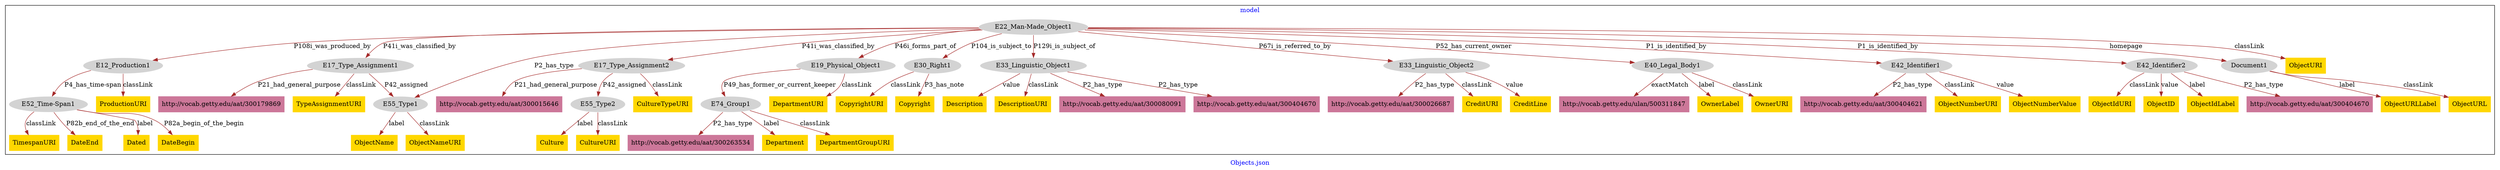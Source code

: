 digraph n0 {
fontcolor="blue"
remincross="true"
label="Objects.json"
subgraph cluster {
label="model"
n2[style="filled",color="white",fillcolor="lightgray",label="E12_Production1"];
n3[style="filled",color="white",fillcolor="lightgray",label="E52_Time-Span1"];
n4[style="filled",color="white",fillcolor="lightgray",label="E17_Type_Assignment1"];
n5[style="filled",color="white",fillcolor="lightgray",label="E55_Type1"];
n6[style="filled",color="white",fillcolor="lightgray",label="E17_Type_Assignment2"];
n7[style="filled",color="white",fillcolor="lightgray",label="E55_Type2"];
n8[style="filled",color="white",fillcolor="lightgray",label="E19_Physical_Object1"];
n9[style="filled",color="white",fillcolor="lightgray",label="E74_Group1"];
n10[style="filled",color="white",fillcolor="lightgray",label="E22_Man-Made_Object1"];
n11[style="filled",color="white",fillcolor="lightgray",label="E30_Right1"];
n12[style="filled",color="white",fillcolor="lightgray",label="E33_Linguistic_Object1"];
n13[style="filled",color="white",fillcolor="lightgray",label="E33_Linguistic_Object2"];
n14[style="filled",color="white",fillcolor="lightgray",label="E40_Legal_Body1"];
n15[style="filled",color="white",fillcolor="lightgray",label="E42_Identifier1"];
n16[style="filled",color="white",fillcolor="lightgray",label="E42_Identifier2"];
n17[style="filled",color="white",fillcolor="lightgray",label="Document1"];
n18[shape="plaintext",style="filled",fillcolor="gold",label="ObjectURLLabel"];
n19[shape="plaintext",style="filled",fillcolor="gold",label="Department"];
n20[shape="plaintext",style="filled",fillcolor="gold",label="ObjectNameURI"];
n21[shape="plaintext",style="filled",fillcolor="gold",label="DateEnd"];
n22[shape="plaintext",style="filled",fillcolor="gold",label="Description"];
n23[shape="plaintext",style="filled",fillcolor="gold",label="Dated"];
n24[shape="plaintext",style="filled",fillcolor="gold",label="ObjectIdURI"];
n25[shape="plaintext",style="filled",fillcolor="gold",label="DateBegin"];
n26[shape="plaintext",style="filled",fillcolor="gold",label="ObjectName"];
n27[shape="plaintext",style="filled",fillcolor="gold",label="ObjectURL"];
n28[shape="plaintext",style="filled",fillcolor="gold",label="ObjectID"];
n29[shape="plaintext",style="filled",fillcolor="gold",label="CreditURI"];
n30[shape="plaintext",style="filled",fillcolor="gold",label="CultureTypeURI"];
n31[shape="plaintext",style="filled",fillcolor="gold",label="CopyrightURI"];
n32[shape="plaintext",style="filled",fillcolor="gold",label="ObjectURI"];
n33[shape="plaintext",style="filled",fillcolor="gold",label="DepartmentGroupURI"];
n34[shape="plaintext",style="filled",fillcolor="gold",label="ObjectNumberURI"];
n35[shape="plaintext",style="filled",fillcolor="gold",label="CultureURI"];
n36[shape="plaintext",style="filled",fillcolor="gold",label="TimespanURI"];
n37[shape="plaintext",style="filled",fillcolor="gold",label="Culture"];
n38[shape="plaintext",style="filled",fillcolor="gold",label="CreditLine"];
n39[shape="plaintext",style="filled",fillcolor="gold",label="DepartmentURI"];
n40[shape="plaintext",style="filled",fillcolor="gold",label="ProductionURI"];
n41[shape="plaintext",style="filled",fillcolor="gold",label="Copyright"];
n42[shape="plaintext",style="filled",fillcolor="gold",label="OwnerLabel"];
n43[shape="plaintext",style="filled",fillcolor="gold",label="OwnerURI"];
n44[shape="plaintext",style="filled",fillcolor="gold",label="TypeAssignmentURI"];
n45[shape="plaintext",style="filled",fillcolor="gold",label="ObjectNumberValue"];
n46[shape="plaintext",style="filled",fillcolor="gold",label="DescriptionURI"];
n47[shape="plaintext",style="filled",fillcolor="gold",label="ObjectIdLabel"];
n48[shape="plaintext",style="filled",fillcolor="#CC7799",label="http://vocab.getty.edu/aat/300080091"];
n49[shape="plaintext",style="filled",fillcolor="#CC7799",label="http://vocab.getty.edu/aat/300263534"];
n50[shape="plaintext",style="filled",fillcolor="#CC7799",label="http://vocab.getty.edu/ulan/500311847"];
n51[shape="plaintext",style="filled",fillcolor="#CC7799",label="http://vocab.getty.edu/aat/300404670"];
n52[shape="plaintext",style="filled",fillcolor="#CC7799",label="http://vocab.getty.edu/aat/300179869"];
n53[shape="plaintext",style="filled",fillcolor="#CC7799",label="http://vocab.getty.edu/aat/300015646"];
n54[shape="plaintext",style="filled",fillcolor="#CC7799",label="http://vocab.getty.edu/aat/300404621"];
n55[shape="plaintext",style="filled",fillcolor="#CC7799",label="http://vocab.getty.edu/aat/300026687"];
n56[shape="plaintext",style="filled",fillcolor="#CC7799",label="http://vocab.getty.edu/aat/300404670"];
}
n2 -> n3[color="brown",fontcolor="black",label="P4_has_time-span"]
n4 -> n5[color="brown",fontcolor="black",label="P42_assigned"]
n6 -> n7[color="brown",fontcolor="black",label="P42_assigned"]
n8 -> n9[color="brown",fontcolor="black",label="P49_has_former_or_current_keeper"]
n10 -> n2[color="brown",fontcolor="black",label="P108i_was_produced_by"]
n10 -> n4[color="brown",fontcolor="black",label="P41i_was_classified_by"]
n10 -> n6[color="brown",fontcolor="black",label="P41i_was_classified_by"]
n10 -> n8[color="brown",fontcolor="black",label="P46i_forms_part_of"]
n10 -> n11[color="brown",fontcolor="black",label="P104_is_subject_to"]
n10 -> n12[color="brown",fontcolor="black",label="P129i_is_subject_of"]
n10 -> n13[color="brown",fontcolor="black",label="P67i_is_referred_to_by"]
n10 -> n14[color="brown",fontcolor="black",label="P52_has_current_owner"]
n10 -> n15[color="brown",fontcolor="black",label="P1_is_identified_by"]
n10 -> n16[color="brown",fontcolor="black",label="P1_is_identified_by"]
n10 -> n17[color="brown",fontcolor="black",label="homepage"]
n17 -> n18[color="brown",fontcolor="black",label="label"]
n9 -> n19[color="brown",fontcolor="black",label="label"]
n5 -> n20[color="brown",fontcolor="black",label="classLink"]
n3 -> n21[color="brown",fontcolor="black",label="P82b_end_of_the_end"]
n12 -> n22[color="brown",fontcolor="black",label="value"]
n3 -> n23[color="brown",fontcolor="black",label="label"]
n16 -> n24[color="brown",fontcolor="black",label="classLink"]
n3 -> n25[color="brown",fontcolor="black",label="P82a_begin_of_the_begin"]
n5 -> n26[color="brown",fontcolor="black",label="label"]
n17 -> n27[color="brown",fontcolor="black",label="classLink"]
n16 -> n28[color="brown",fontcolor="black",label="value"]
n13 -> n29[color="brown",fontcolor="black",label="classLink"]
n6 -> n30[color="brown",fontcolor="black",label="classLink"]
n11 -> n31[color="brown",fontcolor="black",label="classLink"]
n10 -> n32[color="brown",fontcolor="black",label="classLink"]
n9 -> n33[color="brown",fontcolor="black",label="classLink"]
n15 -> n34[color="brown",fontcolor="black",label="classLink"]
n7 -> n35[color="brown",fontcolor="black",label="classLink"]
n3 -> n36[color="brown",fontcolor="black",label="classLink"]
n7 -> n37[color="brown",fontcolor="black",label="label"]
n13 -> n38[color="brown",fontcolor="black",label="value"]
n8 -> n39[color="brown",fontcolor="black",label="classLink"]
n2 -> n40[color="brown",fontcolor="black",label="classLink"]
n11 -> n41[color="brown",fontcolor="black",label="P3_has_note"]
n14 -> n42[color="brown",fontcolor="black",label="label"]
n14 -> n43[color="brown",fontcolor="black",label="classLink"]
n4 -> n44[color="brown",fontcolor="black",label="classLink"]
n15 -> n45[color="brown",fontcolor="black",label="value"]
n12 -> n46[color="brown",fontcolor="black",label="classLink"]
n16 -> n47[color="brown",fontcolor="black",label="label"]
n12 -> n48[color="brown",fontcolor="black",label="P2_has_type"]
n9 -> n49[color="brown",fontcolor="black",label="P2_has_type"]
n14 -> n50[color="brown",fontcolor="black",label="exactMatch"]
n12 -> n51[color="brown",fontcolor="black",label="P2_has_type"]
n4 -> n52[color="brown",fontcolor="black",label="P21_had_general_purpose"]
n6 -> n53[color="brown",fontcolor="black",label="P21_had_general_purpose"]
n10 -> n5[color="brown",fontcolor="black",label="P2_has_type"]
n15 -> n54[color="brown",fontcolor="black",label="P2_has_type"]
n13 -> n55[color="brown",fontcolor="black",label="P2_has_type"]
n16 -> n56[color="brown",fontcolor="black",label="P2_has_type"]
}
